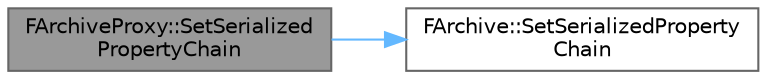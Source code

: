 digraph "FArchiveProxy::SetSerializedPropertyChain"
{
 // INTERACTIVE_SVG=YES
 // LATEX_PDF_SIZE
  bgcolor="transparent";
  edge [fontname=Helvetica,fontsize=10,labelfontname=Helvetica,labelfontsize=10];
  node [fontname=Helvetica,fontsize=10,shape=box,height=0.2,width=0.4];
  rankdir="LR";
  Node1 [id="Node000001",label="FArchiveProxy::SetSerialized\lPropertyChain",height=0.2,width=0.4,color="gray40", fillcolor="grey60", style="filled", fontcolor="black",tooltip="Set the raw serialized property chain for this archive, optionally overriding the serialized property..."];
  Node1 -> Node2 [id="edge1_Node000001_Node000002",color="steelblue1",style="solid",tooltip=" "];
  Node2 [id="Node000002",label="FArchive::SetSerializedProperty\lChain",height=0.2,width=0.4,color="grey40", fillcolor="white", style="filled",URL="$d0/df8/classFArchive.html#a4a62d912c13da3680766ecfb76e1e05c",tooltip="Set the raw serialized property chain for this archive, optionally overriding the serialized property..."];
}

